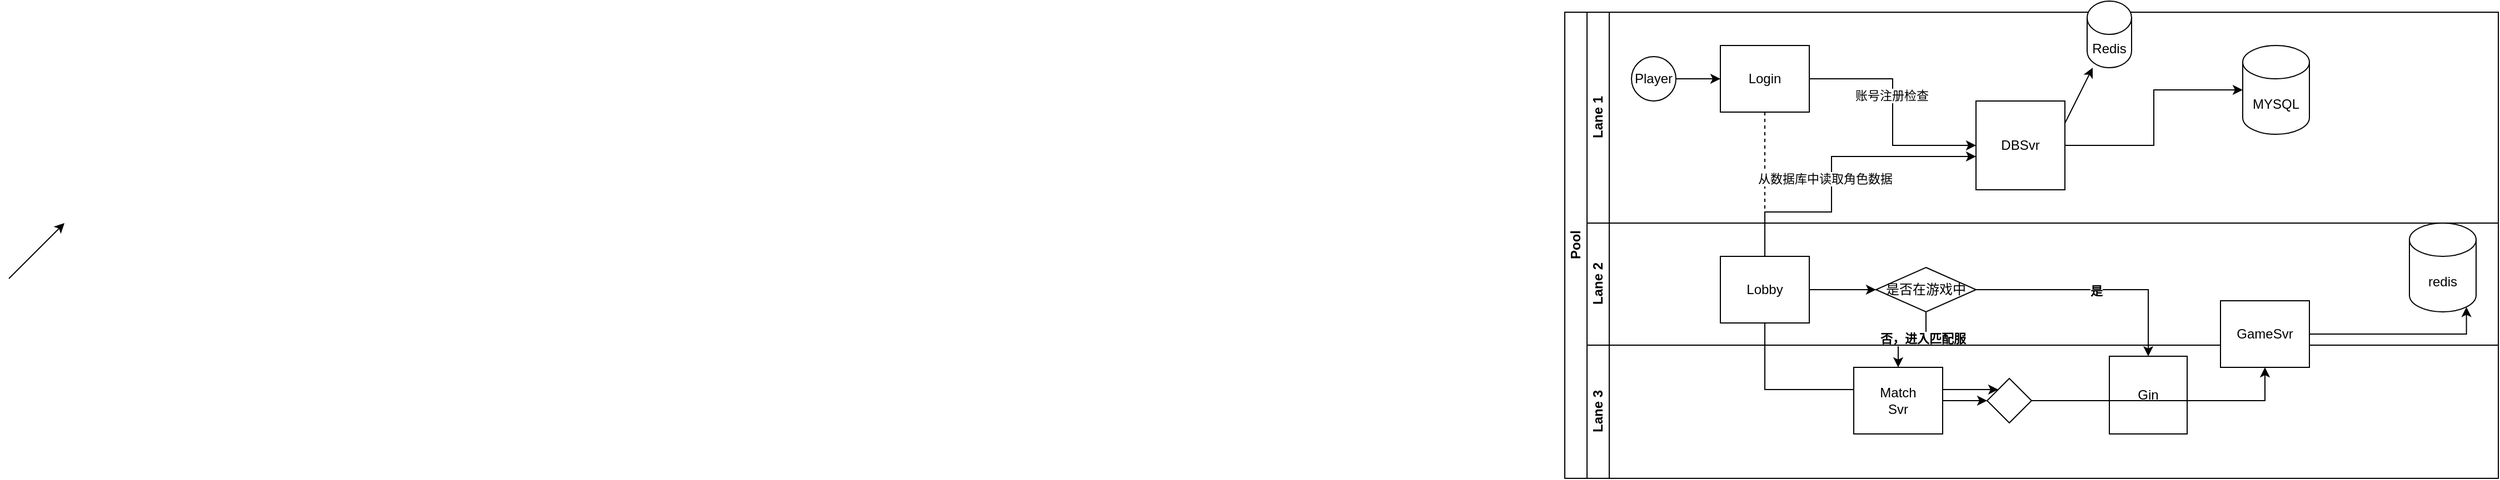 <mxfile version="16.5.3" type="github">
  <diagram id="prtHgNgQTEPvFCAcTncT" name="Page-1">
    <mxGraphModel dx="2756" dy="652" grid="1" gridSize="10" guides="1" tooltips="1" connect="1" arrows="1" fold="1" page="1" pageScale="1" pageWidth="827" pageHeight="1169" math="0" shadow="0">
      <root>
        <mxCell id="0" />
        <mxCell id="1" parent="0" />
        <mxCell id="dNxyNK7c78bLwvsdeMH5-19" value="Pool" style="swimlane;html=1;childLayout=stackLayout;resizeParent=1;resizeParentMax=0;horizontal=0;startSize=20;horizontalStack=0;" parent="1" vertex="1">
          <mxGeometry x="120" y="120" width="840" height="420" as="geometry" />
        </mxCell>
        <mxCell id="dNxyNK7c78bLwvsdeMH5-27" value="" style="edgeStyle=orthogonalEdgeStyle;rounded=0;orthogonalLoop=1;jettySize=auto;html=1;dashed=1;endArrow=none;endFill=0;" parent="dNxyNK7c78bLwvsdeMH5-19" source="dNxyNK7c78bLwvsdeMH5-24" target="dNxyNK7c78bLwvsdeMH5-26" edge="1">
          <mxGeometry relative="1" as="geometry" />
        </mxCell>
        <mxCell id="dNxyNK7c78bLwvsdeMH5-35" style="edgeStyle=orthogonalEdgeStyle;rounded=0;orthogonalLoop=1;jettySize=auto;html=1;endArrow=classic;endFill=1;" parent="dNxyNK7c78bLwvsdeMH5-19" source="dNxyNK7c78bLwvsdeMH5-28" target="dNxyNK7c78bLwvsdeMH5-34" edge="1">
          <mxGeometry relative="1" as="geometry" />
        </mxCell>
        <mxCell id="_sLVOrRXPcbGzaOZRCcf-14" value="否，进入匹配服" style="edgeLabel;html=1;align=center;verticalAlign=middle;resizable=0;points=[];fontStyle=1" vertex="1" connectable="0" parent="dNxyNK7c78bLwvsdeMH5-35">
          <mxGeometry x="-0.247" y="-1" relative="1" as="geometry">
            <mxPoint as="offset" />
          </mxGeometry>
        </mxCell>
        <mxCell id="dNxyNK7c78bLwvsdeMH5-38" style="edgeStyle=orthogonalEdgeStyle;rounded=0;orthogonalLoop=1;jettySize=auto;html=1;endArrow=classic;endFill=1;" parent="dNxyNK7c78bLwvsdeMH5-19" source="dNxyNK7c78bLwvsdeMH5-26" target="dNxyNK7c78bLwvsdeMH5-36" edge="1">
          <mxGeometry relative="1" as="geometry">
            <Array as="points">
              <mxPoint x="180" y="340" />
              <mxPoint x="400" y="340" />
            </Array>
          </mxGeometry>
        </mxCell>
        <mxCell id="dNxyNK7c78bLwvsdeMH5-20" value="Lane 1" style="swimlane;html=1;startSize=20;horizontal=0;" parent="dNxyNK7c78bLwvsdeMH5-19" vertex="1">
          <mxGeometry x="20" width="820" height="190" as="geometry" />
        </mxCell>
        <mxCell id="dNxyNK7c78bLwvsdeMH5-25" value="" style="edgeStyle=orthogonalEdgeStyle;rounded=0;orthogonalLoop=1;jettySize=auto;html=1;" parent="dNxyNK7c78bLwvsdeMH5-20" source="dNxyNK7c78bLwvsdeMH5-23" target="dNxyNK7c78bLwvsdeMH5-24" edge="1">
          <mxGeometry relative="1" as="geometry" />
        </mxCell>
        <mxCell id="dNxyNK7c78bLwvsdeMH5-23" value="Player" style="ellipse;whiteSpace=wrap;html=1;" parent="dNxyNK7c78bLwvsdeMH5-20" vertex="1">
          <mxGeometry x="40" y="40" width="40" height="40" as="geometry" />
        </mxCell>
        <mxCell id="_sLVOrRXPcbGzaOZRCcf-10" style="edgeStyle=orthogonalEdgeStyle;rounded=0;orthogonalLoop=1;jettySize=auto;html=1;" edge="1" parent="dNxyNK7c78bLwvsdeMH5-20" source="dNxyNK7c78bLwvsdeMH5-24" target="_sLVOrRXPcbGzaOZRCcf-6">
          <mxGeometry relative="1" as="geometry" />
        </mxCell>
        <mxCell id="_sLVOrRXPcbGzaOZRCcf-21" value="账号注册检查&lt;br&gt;" style="edgeLabel;html=1;align=center;verticalAlign=middle;resizable=0;points=[];" vertex="1" connectable="0" parent="_sLVOrRXPcbGzaOZRCcf-10">
          <mxGeometry x="-0.143" y="-1" relative="1" as="geometry">
            <mxPoint as="offset" />
          </mxGeometry>
        </mxCell>
        <mxCell id="dNxyNK7c78bLwvsdeMH5-24" value="Login" style="rounded=0;whiteSpace=wrap;html=1;fontFamily=Helvetica;fontSize=12;fontColor=#000000;align=center;" parent="dNxyNK7c78bLwvsdeMH5-20" vertex="1">
          <mxGeometry x="120" y="30" width="80" height="60" as="geometry" />
        </mxCell>
        <mxCell id="_sLVOrRXPcbGzaOZRCcf-6" value="DBSvr&lt;br&gt;" style="whiteSpace=wrap;html=1;aspect=fixed;" vertex="1" parent="dNxyNK7c78bLwvsdeMH5-20">
          <mxGeometry x="350" y="80" width="80" height="80" as="geometry" />
        </mxCell>
        <mxCell id="_sLVOrRXPcbGzaOZRCcf-16" value="Redis" style="shape=cylinder3;whiteSpace=wrap;html=1;boundedLbl=1;backgroundOutline=1;size=15;" vertex="1" parent="dNxyNK7c78bLwvsdeMH5-20">
          <mxGeometry x="450" y="-10" width="40" height="60" as="geometry" />
        </mxCell>
        <mxCell id="_sLVOrRXPcbGzaOZRCcf-18" value="" style="endArrow=classic;html=1;rounded=0;exitX=1;exitY=0.25;exitDx=0;exitDy=0;" edge="1" parent="dNxyNK7c78bLwvsdeMH5-20" source="_sLVOrRXPcbGzaOZRCcf-6" target="_sLVOrRXPcbGzaOZRCcf-16">
          <mxGeometry width="50" height="50" relative="1" as="geometry">
            <mxPoint x="320" y="90" as="sourcePoint" />
            <mxPoint x="370" y="40" as="targetPoint" />
          </mxGeometry>
        </mxCell>
        <mxCell id="dNxyNK7c78bLwvsdeMH5-21" value="Lane 2" style="swimlane;html=1;startSize=20;horizontal=0;" parent="dNxyNK7c78bLwvsdeMH5-19" vertex="1">
          <mxGeometry x="20" y="190" width="820" height="110" as="geometry" />
        </mxCell>
        <mxCell id="dNxyNK7c78bLwvsdeMH5-29" value="" style="edgeStyle=orthogonalEdgeStyle;rounded=0;orthogonalLoop=1;jettySize=auto;html=1;endArrow=classic;endFill=1;" parent="dNxyNK7c78bLwvsdeMH5-21" source="dNxyNK7c78bLwvsdeMH5-26" target="dNxyNK7c78bLwvsdeMH5-28" edge="1">
          <mxGeometry relative="1" as="geometry" />
        </mxCell>
        <mxCell id="dNxyNK7c78bLwvsdeMH5-26" value="Lobby" style="rounded=0;whiteSpace=wrap;html=1;fontFamily=Helvetica;fontSize=12;fontColor=#000000;align=center;" parent="dNxyNK7c78bLwvsdeMH5-21" vertex="1">
          <mxGeometry x="120" y="30" width="80" height="60" as="geometry" />
        </mxCell>
        <mxCell id="dNxyNK7c78bLwvsdeMH5-28" value="是否在游戏中" style="rhombus;whiteSpace=wrap;html=1;fontFamily=Helvetica;fontSize=12;fontColor=#000000;align=center;" parent="dNxyNK7c78bLwvsdeMH5-21" vertex="1">
          <mxGeometry x="260" y="40" width="90" height="40" as="geometry" />
        </mxCell>
        <mxCell id="_sLVOrRXPcbGzaOZRCcf-15" value="redis" style="shape=cylinder3;whiteSpace=wrap;html=1;boundedLbl=1;backgroundOutline=1;size=15;" vertex="1" parent="dNxyNK7c78bLwvsdeMH5-21">
          <mxGeometry x="740" width="60" height="80" as="geometry" />
        </mxCell>
        <mxCell id="dNxyNK7c78bLwvsdeMH5-22" value="Lane 3" style="swimlane;html=1;startSize=20;horizontal=0;" parent="dNxyNK7c78bLwvsdeMH5-19" vertex="1">
          <mxGeometry x="20" y="300" width="820" height="120" as="geometry">
            <mxRectangle x="20" y="240" width="430" height="20" as="alternateBounds" />
          </mxGeometry>
        </mxCell>
        <mxCell id="dNxyNK7c78bLwvsdeMH5-37" value="" style="edgeStyle=orthogonalEdgeStyle;rounded=0;orthogonalLoop=1;jettySize=auto;html=1;endArrow=classic;endFill=1;" parent="dNxyNK7c78bLwvsdeMH5-22" source="dNxyNK7c78bLwvsdeMH5-34" target="dNxyNK7c78bLwvsdeMH5-36" edge="1">
          <mxGeometry relative="1" as="geometry" />
        </mxCell>
        <mxCell id="dNxyNK7c78bLwvsdeMH5-34" value="Match&lt;br&gt;Svr" style="rounded=0;whiteSpace=wrap;html=1;fontFamily=Helvetica;fontSize=12;fontColor=#000000;align=center;" parent="dNxyNK7c78bLwvsdeMH5-22" vertex="1">
          <mxGeometry x="240" y="20" width="80" height="60" as="geometry" />
        </mxCell>
        <mxCell id="dNxyNK7c78bLwvsdeMH5-36" value="" style="rhombus;whiteSpace=wrap;html=1;fontFamily=Helvetica;fontSize=12;fontColor=#000000;align=center;" parent="dNxyNK7c78bLwvsdeMH5-22" vertex="1">
          <mxGeometry x="360" y="30" width="40" height="40" as="geometry" />
        </mxCell>
        <mxCell id="_sLVOrRXPcbGzaOZRCcf-5" value="Gin" style="whiteSpace=wrap;html=1;aspect=fixed;" vertex="1" parent="dNxyNK7c78bLwvsdeMH5-22">
          <mxGeometry x="470" y="10" width="70" height="70" as="geometry" />
        </mxCell>
        <mxCell id="_sLVOrRXPcbGzaOZRCcf-11" style="edgeStyle=orthogonalEdgeStyle;rounded=0;orthogonalLoop=1;jettySize=auto;html=1;" edge="1" parent="dNxyNK7c78bLwvsdeMH5-19" source="dNxyNK7c78bLwvsdeMH5-26" target="_sLVOrRXPcbGzaOZRCcf-6">
          <mxGeometry relative="1" as="geometry">
            <Array as="points">
              <mxPoint x="180" y="180" />
              <mxPoint x="240" y="180" />
              <mxPoint x="240" y="130" />
            </Array>
          </mxGeometry>
        </mxCell>
        <mxCell id="_sLVOrRXPcbGzaOZRCcf-19" value="从数据库中读取角色数据&lt;br&gt;" style="edgeLabel;html=1;align=center;verticalAlign=middle;resizable=0;points=[];" vertex="1" connectable="0" parent="_sLVOrRXPcbGzaOZRCcf-11">
          <mxGeometry x="0.556" y="-1" relative="1" as="geometry">
            <mxPoint x="-74" y="19" as="offset" />
          </mxGeometry>
        </mxCell>
        <mxCell id="_sLVOrRXPcbGzaOZRCcf-12" style="edgeStyle=orthogonalEdgeStyle;rounded=0;orthogonalLoop=1;jettySize=auto;html=1;" edge="1" parent="dNxyNK7c78bLwvsdeMH5-19" source="dNxyNK7c78bLwvsdeMH5-28" target="_sLVOrRXPcbGzaOZRCcf-5">
          <mxGeometry relative="1" as="geometry">
            <mxPoint x="530" y="240" as="targetPoint" />
          </mxGeometry>
        </mxCell>
        <mxCell id="_sLVOrRXPcbGzaOZRCcf-13" value="是" style="edgeLabel;html=1;align=center;verticalAlign=middle;resizable=0;points=[];fontStyle=1" vertex="1" connectable="0" parent="_sLVOrRXPcbGzaOZRCcf-12">
          <mxGeometry y="-1" relative="1" as="geometry">
            <mxPoint as="offset" />
          </mxGeometry>
        </mxCell>
        <mxCell id="dNxyNK7c78bLwvsdeMH5-30" value="GameSvr&lt;br&gt;" style="rounded=0;whiteSpace=wrap;html=1;fontFamily=Helvetica;fontSize=12;fontColor=#000000;align=center;" parent="1" vertex="1">
          <mxGeometry x="710" y="380" width="80" height="60" as="geometry" />
        </mxCell>
        <mxCell id="dNxyNK7c78bLwvsdeMH5-31" style="edgeStyle=orthogonalEdgeStyle;rounded=0;orthogonalLoop=1;jettySize=auto;html=1;endArrow=classic;endFill=1;exitX=1;exitY=0.5;exitDx=0;exitDy=0;" parent="1" source="dNxyNK7c78bLwvsdeMH5-36" target="dNxyNK7c78bLwvsdeMH5-30" edge="1">
          <mxGeometry relative="1" as="geometry">
            <mxPoint x="420" y="440" as="sourcePoint" />
            <Array as="points">
              <mxPoint x="540" y="470" />
              <mxPoint x="750" y="470" />
            </Array>
          </mxGeometry>
        </mxCell>
        <mxCell id="dNxyNK7c78bLwvsdeMH5-33" value="" style="edgeStyle=orthogonalEdgeStyle;rounded=0;orthogonalLoop=1;jettySize=auto;html=1;endArrow=classic;endFill=1;entryX=0.855;entryY=1;entryDx=0;entryDy=-4.35;entryPerimeter=0;" parent="1" source="dNxyNK7c78bLwvsdeMH5-30" target="_sLVOrRXPcbGzaOZRCcf-15" edge="1">
          <mxGeometry relative="1" as="geometry">
            <mxPoint x="860" y="370" as="targetPoint" />
            <Array as="points">
              <mxPoint x="931" y="410" />
            </Array>
          </mxGeometry>
        </mxCell>
        <mxCell id="_sLVOrRXPcbGzaOZRCcf-7" value="MYSQL" style="shape=cylinder3;whiteSpace=wrap;html=1;boundedLbl=1;backgroundOutline=1;size=15;" vertex="1" parent="1">
          <mxGeometry x="730" y="150" width="60" height="80" as="geometry" />
        </mxCell>
        <mxCell id="_sLVOrRXPcbGzaOZRCcf-9" style="edgeStyle=orthogonalEdgeStyle;rounded=0;orthogonalLoop=1;jettySize=auto;html=1;" edge="1" parent="1" source="_sLVOrRXPcbGzaOZRCcf-6" target="_sLVOrRXPcbGzaOZRCcf-7">
          <mxGeometry relative="1" as="geometry">
            <mxPoint x="630" y="190" as="targetPoint" />
          </mxGeometry>
        </mxCell>
        <mxCell id="_sLVOrRXPcbGzaOZRCcf-17" value="" style="endArrow=classic;html=1;rounded=0;" edge="1" parent="1">
          <mxGeometry width="50" height="50" relative="1" as="geometry">
            <mxPoint x="-1280" y="360" as="sourcePoint" />
            <mxPoint x="-1230" y="310" as="targetPoint" />
          </mxGeometry>
        </mxCell>
      </root>
    </mxGraphModel>
  </diagram>
</mxfile>
